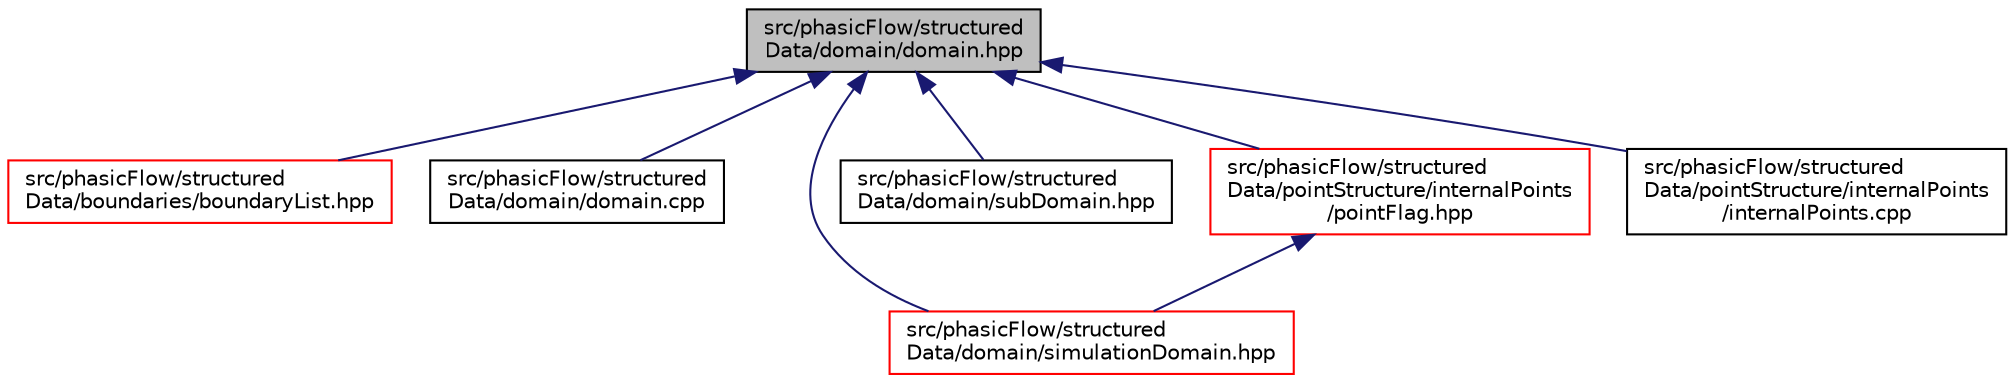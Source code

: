 digraph "src/phasicFlow/structuredData/domain/domain.hpp"
{
 // LATEX_PDF_SIZE
  edge [fontname="Helvetica",fontsize="10",labelfontname="Helvetica",labelfontsize="10"];
  node [fontname="Helvetica",fontsize="10",shape=record];
  Node1 [label="src/phasicFlow/structured\lData/domain/domain.hpp",height=0.2,width=0.4,color="black", fillcolor="grey75", style="filled", fontcolor="black",tooltip=" "];
  Node1 -> Node2 [dir="back",color="midnightblue",fontsize="10",style="solid",fontname="Helvetica"];
  Node2 [label="src/phasicFlow/structured\lData/boundaries/boundaryList.hpp",height=0.2,width=0.4,color="red", fillcolor="white", style="filled",URL="$boundaryList_8hpp.html",tooltip=" "];
  Node1 -> Node127 [dir="back",color="midnightblue",fontsize="10",style="solid",fontname="Helvetica"];
  Node127 [label="src/phasicFlow/structured\lData/domain/domain.cpp",height=0.2,width=0.4,color="black", fillcolor="white", style="filled",URL="$domain_8cpp.html",tooltip=" "];
  Node1 -> Node128 [dir="back",color="midnightblue",fontsize="10",style="solid",fontname="Helvetica"];
  Node128 [label="src/phasicFlow/structured\lData/domain/simulationDomain.hpp",height=0.2,width=0.4,color="red", fillcolor="white", style="filled",URL="$simulationDomain_8hpp.html",tooltip=" "];
  Node1 -> Node132 [dir="back",color="midnightblue",fontsize="10",style="solid",fontname="Helvetica"];
  Node132 [label="src/phasicFlow/structured\lData/domain/subDomain.hpp",height=0.2,width=0.4,color="black", fillcolor="white", style="filled",URL="$subDomain_8hpp.html",tooltip=" "];
  Node1 -> Node133 [dir="back",color="midnightblue",fontsize="10",style="solid",fontname="Helvetica"];
  Node133 [label="src/phasicFlow/structured\lData/pointStructure/internalPoints\l/pointFlag.hpp",height=0.2,width=0.4,color="red", fillcolor="white", style="filled",URL="$pointFlag_8hpp.html",tooltip=" "];
  Node133 -> Node128 [dir="back",color="midnightblue",fontsize="10",style="solid",fontname="Helvetica"];
  Node1 -> Node159 [dir="back",color="midnightblue",fontsize="10",style="solid",fontname="Helvetica"];
  Node159 [label="src/phasicFlow/structured\lData/pointStructure/internalPoints\l/internalPoints.cpp",height=0.2,width=0.4,color="black", fillcolor="white", style="filled",URL="$internalPoints_8cpp.html",tooltip=" "];
}
